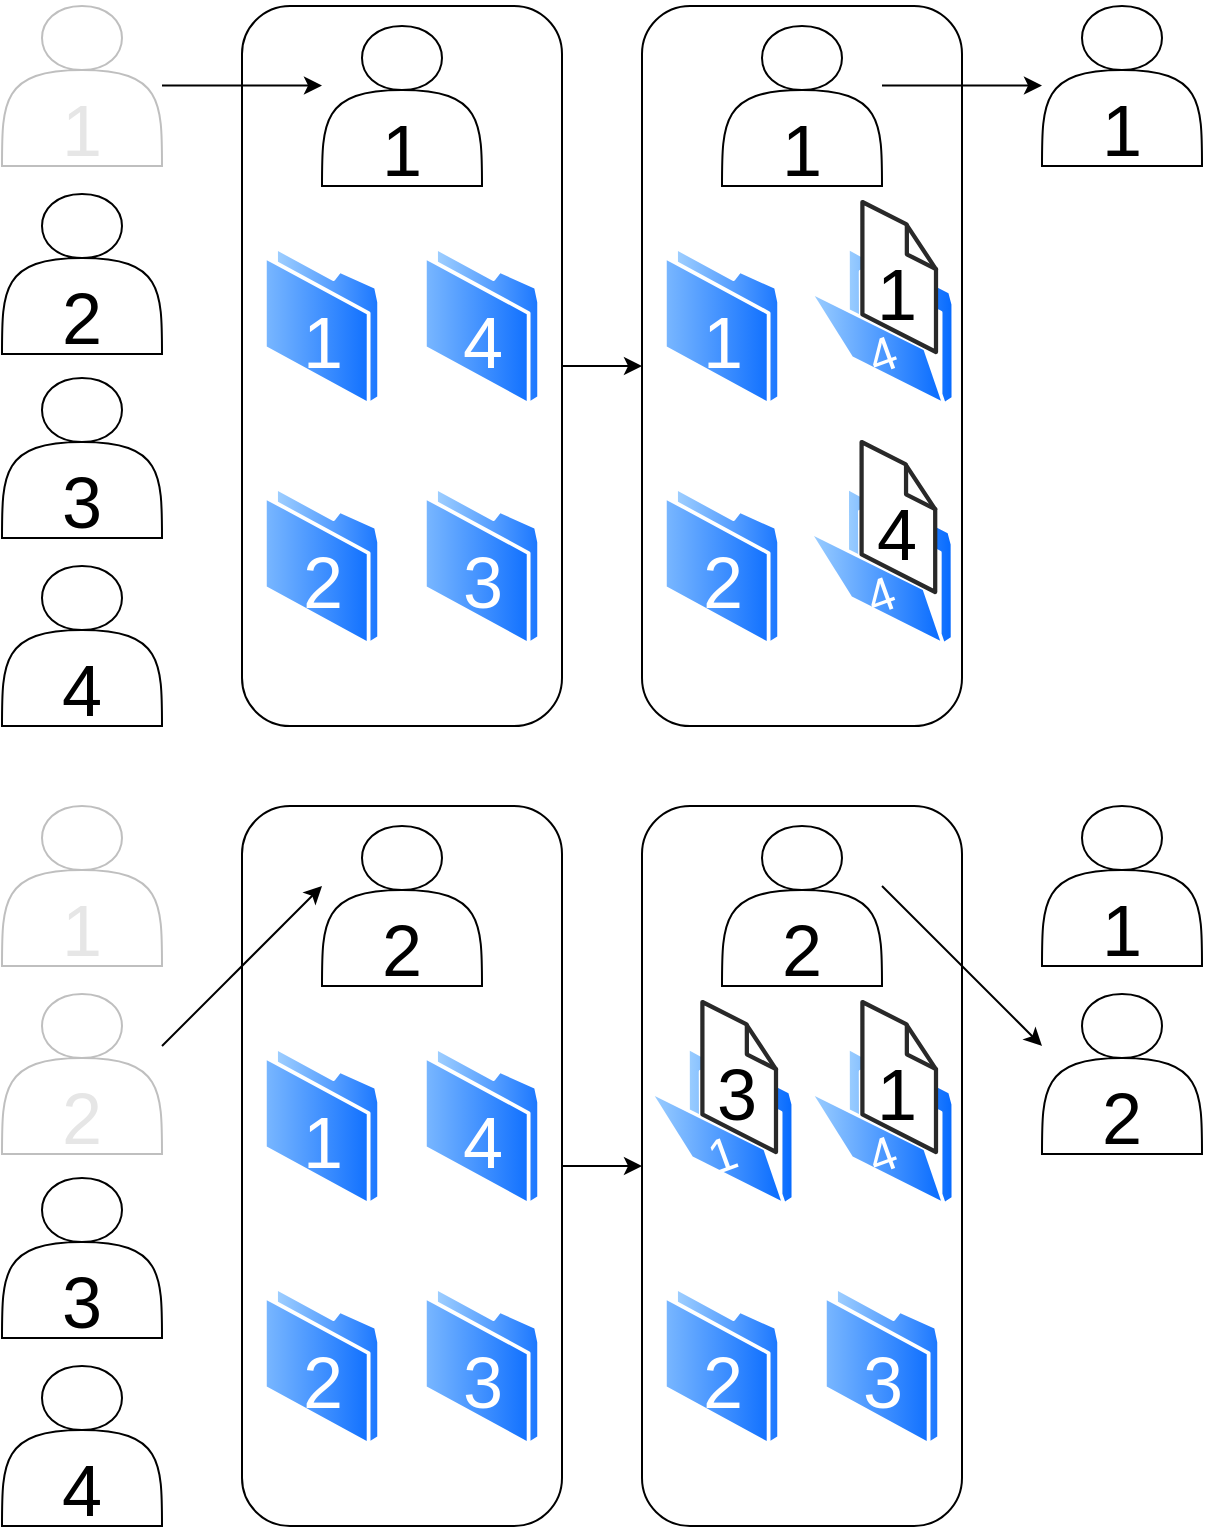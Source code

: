 <mxfile version="21.1.2">
  <diagram name="Page-1" id="4MWNuNgpvRLzVZ8rR2-s">
    <mxGraphModel dx="2206" dy="1220" grid="1" gridSize="10" guides="1" tooltips="1" connect="1" arrows="1" fold="1" page="1" pageScale="1" pageWidth="827" pageHeight="1169" math="0" shadow="0">
      <root>
        <mxCell id="0" />
        <mxCell id="1" parent="0" />
        <mxCell id="mppBB0xmaZZdKNHGbJdN-46" value="" style="rounded=1;whiteSpace=wrap;html=1;fillColor=none;" vertex="1" parent="1">
          <mxGeometry x="440" y="440" width="160" height="360" as="geometry" />
        </mxCell>
        <mxCell id="mppBB0xmaZZdKNHGbJdN-1" value="" style="image;perimeter=ellipsePerimeter;html=1;align=center;shadow=0;dashed=0;spacingTop=3;image=img/lib/active_directory/folder_open.svg;verticalAlign=middle;labelPosition=center;verticalLabelPosition=middle;" vertex="1" parent="1">
          <mxGeometry x="440" y="560" width="79.6" height="80" as="geometry" />
        </mxCell>
        <mxCell id="mppBB0xmaZZdKNHGbJdN-13" value="&lt;div&gt;&lt;font style=&quot;font-size: 36px;&quot;&gt;&lt;br&gt;&lt;/font&gt;&lt;/div&gt;&lt;div&gt;&lt;font style=&quot;font-size: 36px;&quot;&gt;3&lt;/font&gt;&lt;/div&gt;" style="shape=actor;whiteSpace=wrap;html=1;" vertex="1" parent="1">
          <mxGeometry x="120" y="226" width="80" height="80" as="geometry" />
        </mxCell>
        <mxCell id="mppBB0xmaZZdKNHGbJdN-14" value="&lt;div&gt;&lt;font style=&quot;font-size: 36px;&quot;&gt;&lt;br&gt;&lt;/font&gt;&lt;/div&gt;&lt;div&gt;&lt;font style=&quot;font-size: 36px;&quot;&gt;2&lt;/font&gt;&lt;/div&gt;" style="shape=actor;whiteSpace=wrap;html=1;" vertex="1" parent="1">
          <mxGeometry x="120" y="134" width="80" height="80" as="geometry" />
        </mxCell>
        <mxCell id="mppBB0xmaZZdKNHGbJdN-15" value="&lt;div&gt;&lt;font style=&quot;font-size: 36px;&quot;&gt;&lt;br&gt;&lt;/font&gt;&lt;/div&gt;&lt;div&gt;&lt;font style=&quot;font-size: 36px;&quot;&gt;4&lt;/font&gt;&lt;/div&gt;" style="shape=actor;whiteSpace=wrap;html=1;" vertex="1" parent="1">
          <mxGeometry x="120" y="320" width="80" height="80" as="geometry" />
        </mxCell>
        <mxCell id="mppBB0xmaZZdKNHGbJdN-27" value="" style="image;perimeter=ellipsePerimeter;html=1;align=center;shadow=0;dashed=0;spacingTop=3;image=img/lib/active_directory/folder.svg;imageBackground=none;imageBorder=none;verticalAlign=middle;labelPosition=center;verticalLabelPosition=middle;" vertex="1" parent="1">
          <mxGeometry x="440" y="680" width="80" height="80" as="geometry" />
        </mxCell>
        <mxCell id="mppBB0xmaZZdKNHGbJdN-28" value="" style="image;perimeter=ellipsePerimeter;html=1;align=center;shadow=0;dashed=0;spacingTop=3;image=img/lib/active_directory/folder.svg;imageBackground=none;imageBorder=none;verticalAlign=middle;labelPosition=center;verticalLabelPosition=middle;" vertex="1" parent="1">
          <mxGeometry x="520" y="680" width="80" height="80" as="geometry" />
        </mxCell>
        <mxCell id="mppBB0xmaZZdKNHGbJdN-32" value="&lt;font color=&quot;#ffffff&quot; style=&quot;font-size: 36px;&quot;&gt;2&lt;/font&gt;" style="text;html=1;align=center;verticalAlign=middle;resizable=0;points=[];autosize=1;" vertex="1" parent="1">
          <mxGeometry x="460" y="698" width="40" height="60" as="geometry" />
        </mxCell>
        <mxCell id="mppBB0xmaZZdKNHGbJdN-33" value="&lt;font color=&quot;#ffffff&quot; style=&quot;font-size: 36px;&quot;&gt;3&lt;/font&gt;" style="text;html=1;align=center;verticalAlign=middle;resizable=0;points=[];autosize=1;" vertex="1" parent="1">
          <mxGeometry x="540" y="698" width="40" height="60" as="geometry" />
        </mxCell>
        <mxCell id="mppBB0xmaZZdKNHGbJdN-36" value="" style="verticalLabelPosition=bottom;html=1;verticalAlign=top;strokeWidth=1;align=center;outlineConnect=0;dashed=0;outlineConnect=0;shape=mxgraph.aws3d.file;strokeColor=#292929;" vertex="1" parent="1">
          <mxGeometry x="470.2" y="538" width="36.8" height="75" as="geometry" />
        </mxCell>
        <mxCell id="mppBB0xmaZZdKNHGbJdN-37" value="&lt;font style=&quot;font-size: 36px;&quot;&gt;3&lt;/font&gt;" style="text;html=1;align=center;verticalAlign=middle;resizable=0;points=[];autosize=1;" vertex="1" parent="1">
          <mxGeometry x="467" y="554" width="40" height="60" as="geometry" />
        </mxCell>
        <mxCell id="mppBB0xmaZZdKNHGbJdN-41" value="&lt;font style=&quot;font-size: 24px;&quot; color=&quot;#ffffff&quot;&gt;1&lt;/font&gt;" style="text;html=1;align=center;verticalAlign=middle;resizable=0;points=[];autosize=1;rotation=-20;" vertex="1" parent="1">
          <mxGeometry x="459.8" y="595" width="40" height="40" as="geometry" />
        </mxCell>
        <mxCell id="mppBB0xmaZZdKNHGbJdN-42" value="" style="image;perimeter=ellipsePerimeter;html=1;align=center;shadow=0;dashed=0;spacingTop=3;image=img/lib/active_directory/folder_open.svg;verticalAlign=middle;labelPosition=center;verticalLabelPosition=middle;" vertex="1" parent="1">
          <mxGeometry x="520" y="560" width="79.6" height="80" as="geometry" />
        </mxCell>
        <mxCell id="mppBB0xmaZZdKNHGbJdN-43" value="" style="verticalLabelPosition=bottom;html=1;verticalAlign=top;strokeWidth=1;align=center;outlineConnect=0;dashed=0;outlineConnect=0;shape=mxgraph.aws3d.file;strokeColor=#292929;" vertex="1" parent="1">
          <mxGeometry x="550.2" y="538" width="36.8" height="75" as="geometry" />
        </mxCell>
        <mxCell id="mppBB0xmaZZdKNHGbJdN-44" value="&lt;font style=&quot;font-size: 36px;&quot;&gt;1&lt;/font&gt;" style="text;html=1;align=center;verticalAlign=middle;resizable=0;points=[];autosize=1;" vertex="1" parent="1">
          <mxGeometry x="547" y="554" width="40" height="60" as="geometry" />
        </mxCell>
        <mxCell id="mppBB0xmaZZdKNHGbJdN-45" value="&lt;font style=&quot;font-size: 24px;&quot; color=&quot;#ffffff&quot;&gt;4&lt;/font&gt;" style="text;html=1;align=center;verticalAlign=middle;resizable=0;points=[];autosize=1;rotation=-20;" vertex="1" parent="1">
          <mxGeometry x="539.8" y="595" width="40" height="40" as="geometry" />
        </mxCell>
        <mxCell id="mppBB0xmaZZdKNHGbJdN-129" style="edgeStyle=orthogonalEdgeStyle;rounded=0;orthogonalLoop=1;jettySize=auto;html=1;entryX=0;entryY=0.75;entryDx=0;entryDy=0;entryPerimeter=0;" edge="1" parent="1" source="mppBB0xmaZZdKNHGbJdN-71" target="mppBB0xmaZZdKNHGbJdN-1">
          <mxGeometry relative="1" as="geometry" />
        </mxCell>
        <mxCell id="mppBB0xmaZZdKNHGbJdN-71" value="" style="rounded=1;whiteSpace=wrap;html=1;fillColor=none;" vertex="1" parent="1">
          <mxGeometry x="240" y="440" width="160" height="360" as="geometry" />
        </mxCell>
        <mxCell id="mppBB0xmaZZdKNHGbJdN-72" value="" style="image;perimeter=ellipsePerimeter;html=1;align=center;shadow=0;dashed=0;spacingTop=3;image=img/lib/active_directory/folder.svg;imageBackground=none;imageBorder=none;verticalAlign=middle;labelPosition=center;verticalLabelPosition=middle;" vertex="1" parent="1">
          <mxGeometry x="320" y="560" width="80" height="80" as="geometry" />
        </mxCell>
        <mxCell id="mppBB0xmaZZdKNHGbJdN-73" value="" style="image;perimeter=ellipsePerimeter;html=1;align=center;shadow=0;dashed=0;spacingTop=3;image=img/lib/active_directory/folder.svg;imageBackground=none;imageBorder=none;verticalAlign=middle;labelPosition=center;verticalLabelPosition=middle;" vertex="1" parent="1">
          <mxGeometry x="240" y="680" width="80" height="80" as="geometry" />
        </mxCell>
        <mxCell id="mppBB0xmaZZdKNHGbJdN-74" value="" style="image;perimeter=ellipsePerimeter;html=1;align=center;shadow=0;dashed=0;spacingTop=3;image=img/lib/active_directory/folder.svg;imageBackground=none;imageBorder=none;verticalAlign=middle;labelPosition=center;verticalLabelPosition=middle;" vertex="1" parent="1">
          <mxGeometry x="320" y="680" width="80" height="80" as="geometry" />
        </mxCell>
        <mxCell id="mppBB0xmaZZdKNHGbJdN-75" value="" style="image;perimeter=ellipsePerimeter;html=1;align=center;shadow=0;dashed=0;spacingTop=3;image=img/lib/active_directory/folder.svg;imageBackground=none;imageBorder=none;verticalAlign=middle;labelPosition=center;verticalLabelPosition=middle;" vertex="1" parent="1">
          <mxGeometry x="240" y="560" width="80" height="80" as="geometry" />
        </mxCell>
        <mxCell id="mppBB0xmaZZdKNHGbJdN-76" value="&lt;font color=&quot;#ffffff&quot; style=&quot;font-size: 36px;&quot;&gt;1&lt;/font&gt;" style="text;html=1;align=center;verticalAlign=middle;resizable=0;points=[];autosize=1;" vertex="1" parent="1">
          <mxGeometry x="260" y="578" width="40" height="60" as="geometry" />
        </mxCell>
        <mxCell id="mppBB0xmaZZdKNHGbJdN-77" value="&lt;font color=&quot;#ffffff&quot; style=&quot;font-size: 36px;&quot;&gt;4&lt;/font&gt;" style="text;html=1;align=center;verticalAlign=middle;resizable=0;points=[];autosize=1;" vertex="1" parent="1">
          <mxGeometry x="340" y="578" width="40" height="60" as="geometry" />
        </mxCell>
        <mxCell id="mppBB0xmaZZdKNHGbJdN-78" value="&lt;font color=&quot;#ffffff&quot; style=&quot;font-size: 36px;&quot;&gt;2&lt;/font&gt;" style="text;html=1;align=center;verticalAlign=middle;resizable=0;points=[];autosize=1;" vertex="1" parent="1">
          <mxGeometry x="260" y="698" width="40" height="60" as="geometry" />
        </mxCell>
        <mxCell id="mppBB0xmaZZdKNHGbJdN-79" value="&lt;font color=&quot;#ffffff&quot; style=&quot;font-size: 36px;&quot;&gt;3&lt;/font&gt;" style="text;html=1;align=center;verticalAlign=middle;resizable=0;points=[];autosize=1;" vertex="1" parent="1">
          <mxGeometry x="340" y="698" width="40" height="60" as="geometry" />
        </mxCell>
        <mxCell id="mppBB0xmaZZdKNHGbJdN-104" style="edgeStyle=orthogonalEdgeStyle;rounded=0;orthogonalLoop=1;jettySize=auto;html=1;entryX=0;entryY=0.5;entryDx=0;entryDy=0;" edge="1" parent="1" source="mppBB0xmaZZdKNHGbJdN-81" target="mppBB0xmaZZdKNHGbJdN-90">
          <mxGeometry relative="1" as="geometry" />
        </mxCell>
        <mxCell id="mppBB0xmaZZdKNHGbJdN-81" value="" style="rounded=1;whiteSpace=wrap;html=1;fillColor=none;" vertex="1" parent="1">
          <mxGeometry x="240" y="40" width="160" height="360" as="geometry" />
        </mxCell>
        <mxCell id="mppBB0xmaZZdKNHGbJdN-82" value="" style="image;perimeter=ellipsePerimeter;html=1;align=center;shadow=0;dashed=0;spacingTop=3;image=img/lib/active_directory/folder.svg;imageBackground=none;imageBorder=none;verticalAlign=middle;labelPosition=center;verticalLabelPosition=middle;" vertex="1" parent="1">
          <mxGeometry x="320" y="160" width="80" height="80" as="geometry" />
        </mxCell>
        <mxCell id="mppBB0xmaZZdKNHGbJdN-83" value="" style="image;perimeter=ellipsePerimeter;html=1;align=center;shadow=0;dashed=0;spacingTop=3;image=img/lib/active_directory/folder.svg;imageBackground=none;imageBorder=none;verticalAlign=middle;labelPosition=center;verticalLabelPosition=middle;" vertex="1" parent="1">
          <mxGeometry x="240" y="280" width="80" height="80" as="geometry" />
        </mxCell>
        <mxCell id="mppBB0xmaZZdKNHGbJdN-84" value="" style="image;perimeter=ellipsePerimeter;html=1;align=center;shadow=0;dashed=0;spacingTop=3;image=img/lib/active_directory/folder.svg;imageBackground=none;imageBorder=none;verticalAlign=middle;labelPosition=center;verticalLabelPosition=middle;" vertex="1" parent="1">
          <mxGeometry x="320" y="280" width="80" height="80" as="geometry" />
        </mxCell>
        <mxCell id="mppBB0xmaZZdKNHGbJdN-85" value="" style="image;perimeter=ellipsePerimeter;html=1;align=center;shadow=0;dashed=0;spacingTop=3;image=img/lib/active_directory/folder.svg;imageBackground=none;imageBorder=none;verticalAlign=middle;labelPosition=center;verticalLabelPosition=middle;" vertex="1" parent="1">
          <mxGeometry x="240" y="160" width="80" height="80" as="geometry" />
        </mxCell>
        <mxCell id="mppBB0xmaZZdKNHGbJdN-86" value="&lt;font color=&quot;#ffffff&quot; style=&quot;font-size: 36px;&quot;&gt;1&lt;/font&gt;" style="text;html=1;align=center;verticalAlign=middle;resizable=0;points=[];autosize=1;" vertex="1" parent="1">
          <mxGeometry x="260" y="178" width="40" height="60" as="geometry" />
        </mxCell>
        <mxCell id="mppBB0xmaZZdKNHGbJdN-87" value="&lt;font color=&quot;#ffffff&quot; style=&quot;font-size: 36px;&quot;&gt;4&lt;/font&gt;" style="text;html=1;align=center;verticalAlign=middle;resizable=0;points=[];autosize=1;" vertex="1" parent="1">
          <mxGeometry x="340" y="178" width="40" height="60" as="geometry" />
        </mxCell>
        <mxCell id="mppBB0xmaZZdKNHGbJdN-88" value="&lt;font color=&quot;#ffffff&quot; style=&quot;font-size: 36px;&quot;&gt;2&lt;/font&gt;" style="text;html=1;align=center;verticalAlign=middle;resizable=0;points=[];autosize=1;" vertex="1" parent="1">
          <mxGeometry x="260" y="298" width="40" height="60" as="geometry" />
        </mxCell>
        <mxCell id="mppBB0xmaZZdKNHGbJdN-89" value="&lt;font color=&quot;#ffffff&quot; style=&quot;font-size: 36px;&quot;&gt;3&lt;/font&gt;" style="text;html=1;align=center;verticalAlign=middle;resizable=0;points=[];autosize=1;" vertex="1" parent="1">
          <mxGeometry x="340" y="298" width="40" height="60" as="geometry" />
        </mxCell>
        <mxCell id="mppBB0xmaZZdKNHGbJdN-90" value="" style="rounded=1;whiteSpace=wrap;html=1;fillColor=none;" vertex="1" parent="1">
          <mxGeometry x="440" y="40" width="160" height="360" as="geometry" />
        </mxCell>
        <mxCell id="mppBB0xmaZZdKNHGbJdN-91" value="" style="image;perimeter=ellipsePerimeter;html=1;align=center;shadow=0;dashed=0;spacingTop=3;image=img/lib/active_directory/folder.svg;imageBackground=none;imageBorder=none;verticalAlign=middle;labelPosition=center;verticalLabelPosition=middle;" vertex="1" parent="1">
          <mxGeometry x="440" y="280" width="80" height="80" as="geometry" />
        </mxCell>
        <mxCell id="mppBB0xmaZZdKNHGbJdN-92" value="&lt;font color=&quot;#ffffff&quot; style=&quot;font-size: 36px;&quot;&gt;2&lt;/font&gt;" style="text;html=1;align=center;verticalAlign=middle;resizable=0;points=[];autosize=1;" vertex="1" parent="1">
          <mxGeometry x="460" y="298" width="40" height="60" as="geometry" />
        </mxCell>
        <mxCell id="mppBB0xmaZZdKNHGbJdN-93" value="" style="image;perimeter=ellipsePerimeter;html=1;align=center;shadow=0;dashed=0;spacingTop=3;image=img/lib/active_directory/folder_open.svg;verticalAlign=middle;labelPosition=center;verticalLabelPosition=middle;" vertex="1" parent="1">
          <mxGeometry x="520" y="160" width="79.6" height="80" as="geometry" />
        </mxCell>
        <mxCell id="mppBB0xmaZZdKNHGbJdN-94" value="" style="verticalLabelPosition=bottom;html=1;verticalAlign=top;strokeWidth=1;align=center;outlineConnect=0;dashed=0;outlineConnect=0;shape=mxgraph.aws3d.file;strokeColor=#292929;" vertex="1" parent="1">
          <mxGeometry x="550.2" y="138" width="36.8" height="75" as="geometry" />
        </mxCell>
        <mxCell id="mppBB0xmaZZdKNHGbJdN-95" value="&lt;font style=&quot;font-size: 36px;&quot;&gt;1&lt;/font&gt;" style="text;html=1;align=center;verticalAlign=middle;resizable=0;points=[];autosize=1;" vertex="1" parent="1">
          <mxGeometry x="547" y="154" width="40" height="60" as="geometry" />
        </mxCell>
        <mxCell id="mppBB0xmaZZdKNHGbJdN-96" value="&lt;font style=&quot;font-size: 24px;&quot; color=&quot;#ffffff&quot;&gt;4&lt;/font&gt;" style="text;html=1;align=center;verticalAlign=middle;resizable=0;points=[];autosize=1;rotation=-20;" vertex="1" parent="1">
          <mxGeometry x="539.8" y="195" width="40" height="40" as="geometry" />
        </mxCell>
        <mxCell id="mppBB0xmaZZdKNHGbJdN-97" value="" style="image;perimeter=ellipsePerimeter;html=1;align=center;shadow=0;dashed=0;spacingTop=3;image=img/lib/active_directory/folder_open.svg;verticalAlign=middle;labelPosition=center;verticalLabelPosition=middle;" vertex="1" parent="1">
          <mxGeometry x="519.6" y="280" width="79.6" height="80" as="geometry" />
        </mxCell>
        <mxCell id="mppBB0xmaZZdKNHGbJdN-98" value="" style="verticalLabelPosition=bottom;html=1;verticalAlign=top;strokeWidth=1;align=center;outlineConnect=0;dashed=0;outlineConnect=0;shape=mxgraph.aws3d.file;strokeColor=#292929;" vertex="1" parent="1">
          <mxGeometry x="549.8" y="258" width="36.8" height="75" as="geometry" />
        </mxCell>
        <mxCell id="mppBB0xmaZZdKNHGbJdN-99" value="&lt;font style=&quot;font-size: 36px;&quot;&gt;4&lt;/font&gt;" style="text;html=1;align=center;verticalAlign=middle;resizable=0;points=[];autosize=1;" vertex="1" parent="1">
          <mxGeometry x="546.6" y="274" width="40" height="60" as="geometry" />
        </mxCell>
        <mxCell id="mppBB0xmaZZdKNHGbJdN-100" value="&lt;font style=&quot;font-size: 24px;&quot; color=&quot;#ffffff&quot;&gt;4&lt;/font&gt;" style="text;html=1;align=center;verticalAlign=middle;resizable=0;points=[];autosize=1;rotation=-20;" vertex="1" parent="1">
          <mxGeometry x="539.4" y="315" width="40" height="40" as="geometry" />
        </mxCell>
        <mxCell id="mppBB0xmaZZdKNHGbJdN-101" value="" style="image;perimeter=ellipsePerimeter;html=1;align=center;shadow=0;dashed=0;spacingTop=3;image=img/lib/active_directory/folder.svg;imageBackground=none;imageBorder=none;verticalAlign=middle;labelPosition=center;verticalLabelPosition=middle;" vertex="1" parent="1">
          <mxGeometry x="440" y="160" width="80" height="80" as="geometry" />
        </mxCell>
        <mxCell id="mppBB0xmaZZdKNHGbJdN-102" value="&lt;font color=&quot;#ffffff&quot; style=&quot;font-size: 36px;&quot;&gt;1&lt;/font&gt;" style="text;html=1;align=center;verticalAlign=middle;resizable=0;points=[];autosize=1;" vertex="1" parent="1">
          <mxGeometry x="460" y="178" width="40" height="60" as="geometry" />
        </mxCell>
        <mxCell id="mppBB0xmaZZdKNHGbJdN-105" value="&lt;div&gt;&lt;font style=&quot;font-size: 36px;&quot;&gt;&lt;br&gt;&lt;/font&gt;&lt;/div&gt;&lt;div&gt;&lt;font style=&quot;font-size: 36px;&quot;&gt;1&lt;/font&gt;&lt;/div&gt;" style="shape=actor;whiteSpace=wrap;html=1;" vertex="1" parent="1">
          <mxGeometry x="280" y="50" width="80" height="80" as="geometry" />
        </mxCell>
        <mxCell id="mppBB0xmaZZdKNHGbJdN-106" value="&lt;div&gt;&lt;font style=&quot;font-size: 36px;&quot;&gt;&lt;br&gt;&lt;/font&gt;&lt;/div&gt;&lt;div&gt;&lt;font style=&quot;font-size: 36px;&quot;&gt;1&lt;/font&gt;&lt;/div&gt;" style="shape=actor;whiteSpace=wrap;html=1;" vertex="1" parent="1">
          <mxGeometry x="640" y="40" width="80" height="80" as="geometry" />
        </mxCell>
        <mxCell id="mppBB0xmaZZdKNHGbJdN-108" value="&lt;div&gt;&lt;font style=&quot;font-size: 36px;&quot;&gt;&lt;br&gt;&lt;/font&gt;&lt;/div&gt;&lt;div&gt;&lt;font style=&quot;font-size: 36px;&quot;&gt;3&lt;/font&gt;&lt;/div&gt;" style="shape=actor;whiteSpace=wrap;html=1;" vertex="1" parent="1">
          <mxGeometry x="120" y="626" width="80" height="80" as="geometry" />
        </mxCell>
        <mxCell id="mppBB0xmaZZdKNHGbJdN-109" value="&lt;div&gt;&lt;font color=&quot;#e6e6e6&quot; style=&quot;font-size: 36px;&quot;&gt;&lt;br&gt;&lt;/font&gt;&lt;/div&gt;&lt;div&gt;&lt;font color=&quot;#e6e6e6&quot; style=&quot;font-size: 36px;&quot;&gt;2&lt;/font&gt;&lt;/div&gt;" style="shape=actor;whiteSpace=wrap;html=1;opacity=25;" vertex="1" parent="1">
          <mxGeometry x="120" y="534" width="80" height="80" as="geometry" />
        </mxCell>
        <mxCell id="mppBB0xmaZZdKNHGbJdN-110" value="&lt;div&gt;&lt;font style=&quot;font-size: 36px;&quot;&gt;&lt;br&gt;&lt;/font&gt;&lt;/div&gt;&lt;div&gt;&lt;font style=&quot;font-size: 36px;&quot;&gt;4&lt;/font&gt;&lt;/div&gt;" style="shape=actor;whiteSpace=wrap;html=1;" vertex="1" parent="1">
          <mxGeometry x="120" y="720" width="80" height="80" as="geometry" />
        </mxCell>
        <mxCell id="mppBB0xmaZZdKNHGbJdN-111" value="&lt;div&gt;&lt;font color=&quot;#e6e6e6&quot; style=&quot;font-size: 36px;&quot;&gt;&lt;br&gt;&lt;/font&gt;&lt;/div&gt;&lt;div&gt;&lt;font color=&quot;#e6e6e6&quot; style=&quot;font-size: 36px;&quot;&gt;1&lt;/font&gt;&lt;/div&gt;" style="shape=actor;whiteSpace=wrap;html=1;opacity=25;" vertex="1" parent="1">
          <mxGeometry x="120" y="40" width="80" height="80" as="geometry" />
        </mxCell>
        <mxCell id="mppBB0xmaZZdKNHGbJdN-112" value="&lt;div&gt;&lt;font color=&quot;#e6e6e6&quot; style=&quot;font-size: 36px;&quot;&gt;&lt;br&gt;&lt;/font&gt;&lt;/div&gt;&lt;div&gt;&lt;font color=&quot;#e6e6e6&quot; style=&quot;font-size: 36px;&quot;&gt;1&lt;/font&gt;&lt;/div&gt;" style="shape=actor;whiteSpace=wrap;html=1;opacity=25;" vertex="1" parent="1">
          <mxGeometry x="120" y="440" width="80" height="80" as="geometry" />
        </mxCell>
        <mxCell id="mppBB0xmaZZdKNHGbJdN-113" value="&lt;div&gt;&lt;font style=&quot;font-size: 36px;&quot;&gt;&lt;br&gt;&lt;/font&gt;&lt;/div&gt;&lt;div&gt;&lt;font style=&quot;font-size: 36px;&quot;&gt;2&lt;/font&gt;&lt;/div&gt;" style="shape=actor;whiteSpace=wrap;html=1;" vertex="1" parent="1">
          <mxGeometry x="280" y="450" width="80" height="80" as="geometry" />
        </mxCell>
        <mxCell id="mppBB0xmaZZdKNHGbJdN-114" value="&lt;div&gt;&lt;font style=&quot;font-size: 36px;&quot;&gt;&lt;br&gt;&lt;/font&gt;&lt;/div&gt;&lt;div&gt;&lt;font style=&quot;font-size: 36px;&quot;&gt;2&lt;/font&gt;&lt;/div&gt;" style="shape=actor;whiteSpace=wrap;html=1;" vertex="1" parent="1">
          <mxGeometry x="480" y="450" width="80" height="80" as="geometry" />
        </mxCell>
        <mxCell id="mppBB0xmaZZdKNHGbJdN-121" value="&lt;div&gt;&lt;font style=&quot;font-size: 36px;&quot;&gt;&lt;br&gt;&lt;/font&gt;&lt;/div&gt;&lt;div&gt;&lt;font style=&quot;font-size: 36px;&quot;&gt;2&lt;/font&gt;&lt;/div&gt;" style="shape=actor;whiteSpace=wrap;html=1;" vertex="1" parent="1">
          <mxGeometry x="640" y="534" width="80" height="80" as="geometry" />
        </mxCell>
        <mxCell id="mppBB0xmaZZdKNHGbJdN-123" value="&lt;div&gt;&lt;font style=&quot;font-size: 36px;&quot;&gt;&lt;br&gt;&lt;/font&gt;&lt;/div&gt;&lt;div&gt;&lt;font style=&quot;font-size: 36px;&quot;&gt;1&lt;/font&gt;&lt;/div&gt;" style="shape=actor;whiteSpace=wrap;html=1;" vertex="1" parent="1">
          <mxGeometry x="640" y="440" width="80" height="80" as="geometry" />
        </mxCell>
        <mxCell id="mppBB0xmaZZdKNHGbJdN-124" value="&lt;div&gt;&lt;font style=&quot;font-size: 36px;&quot;&gt;&lt;br&gt;&lt;/font&gt;&lt;/div&gt;&lt;div&gt;&lt;font style=&quot;font-size: 36px;&quot;&gt;1&lt;/font&gt;&lt;/div&gt;" style="shape=actor;whiteSpace=wrap;html=1;" vertex="1" parent="1">
          <mxGeometry x="480" y="50" width="80" height="80" as="geometry" />
        </mxCell>
        <mxCell id="mppBB0xmaZZdKNHGbJdN-125" value="" style="endArrow=classic;html=1;rounded=0;" edge="1" parent="1">
          <mxGeometry width="50" height="50" relative="1" as="geometry">
            <mxPoint x="200" y="79.76" as="sourcePoint" />
            <mxPoint x="280" y="79.76" as="targetPoint" />
          </mxGeometry>
        </mxCell>
        <mxCell id="mppBB0xmaZZdKNHGbJdN-126" value="" style="endArrow=classic;html=1;rounded=0;" edge="1" parent="1">
          <mxGeometry width="50" height="50" relative="1" as="geometry">
            <mxPoint x="560" y="79.76" as="sourcePoint" />
            <mxPoint x="640" y="79.76" as="targetPoint" />
          </mxGeometry>
        </mxCell>
        <mxCell id="mppBB0xmaZZdKNHGbJdN-127" value="" style="endArrow=classic;html=1;rounded=0;" edge="1" parent="1">
          <mxGeometry width="50" height="50" relative="1" as="geometry">
            <mxPoint x="200" y="560" as="sourcePoint" />
            <mxPoint x="280" y="480" as="targetPoint" />
          </mxGeometry>
        </mxCell>
        <mxCell id="mppBB0xmaZZdKNHGbJdN-128" value="" style="endArrow=classic;html=1;rounded=0;" edge="1" parent="1">
          <mxGeometry width="50" height="50" relative="1" as="geometry">
            <mxPoint x="560" y="480" as="sourcePoint" />
            <mxPoint x="640" y="560" as="targetPoint" />
          </mxGeometry>
        </mxCell>
      </root>
    </mxGraphModel>
  </diagram>
</mxfile>
